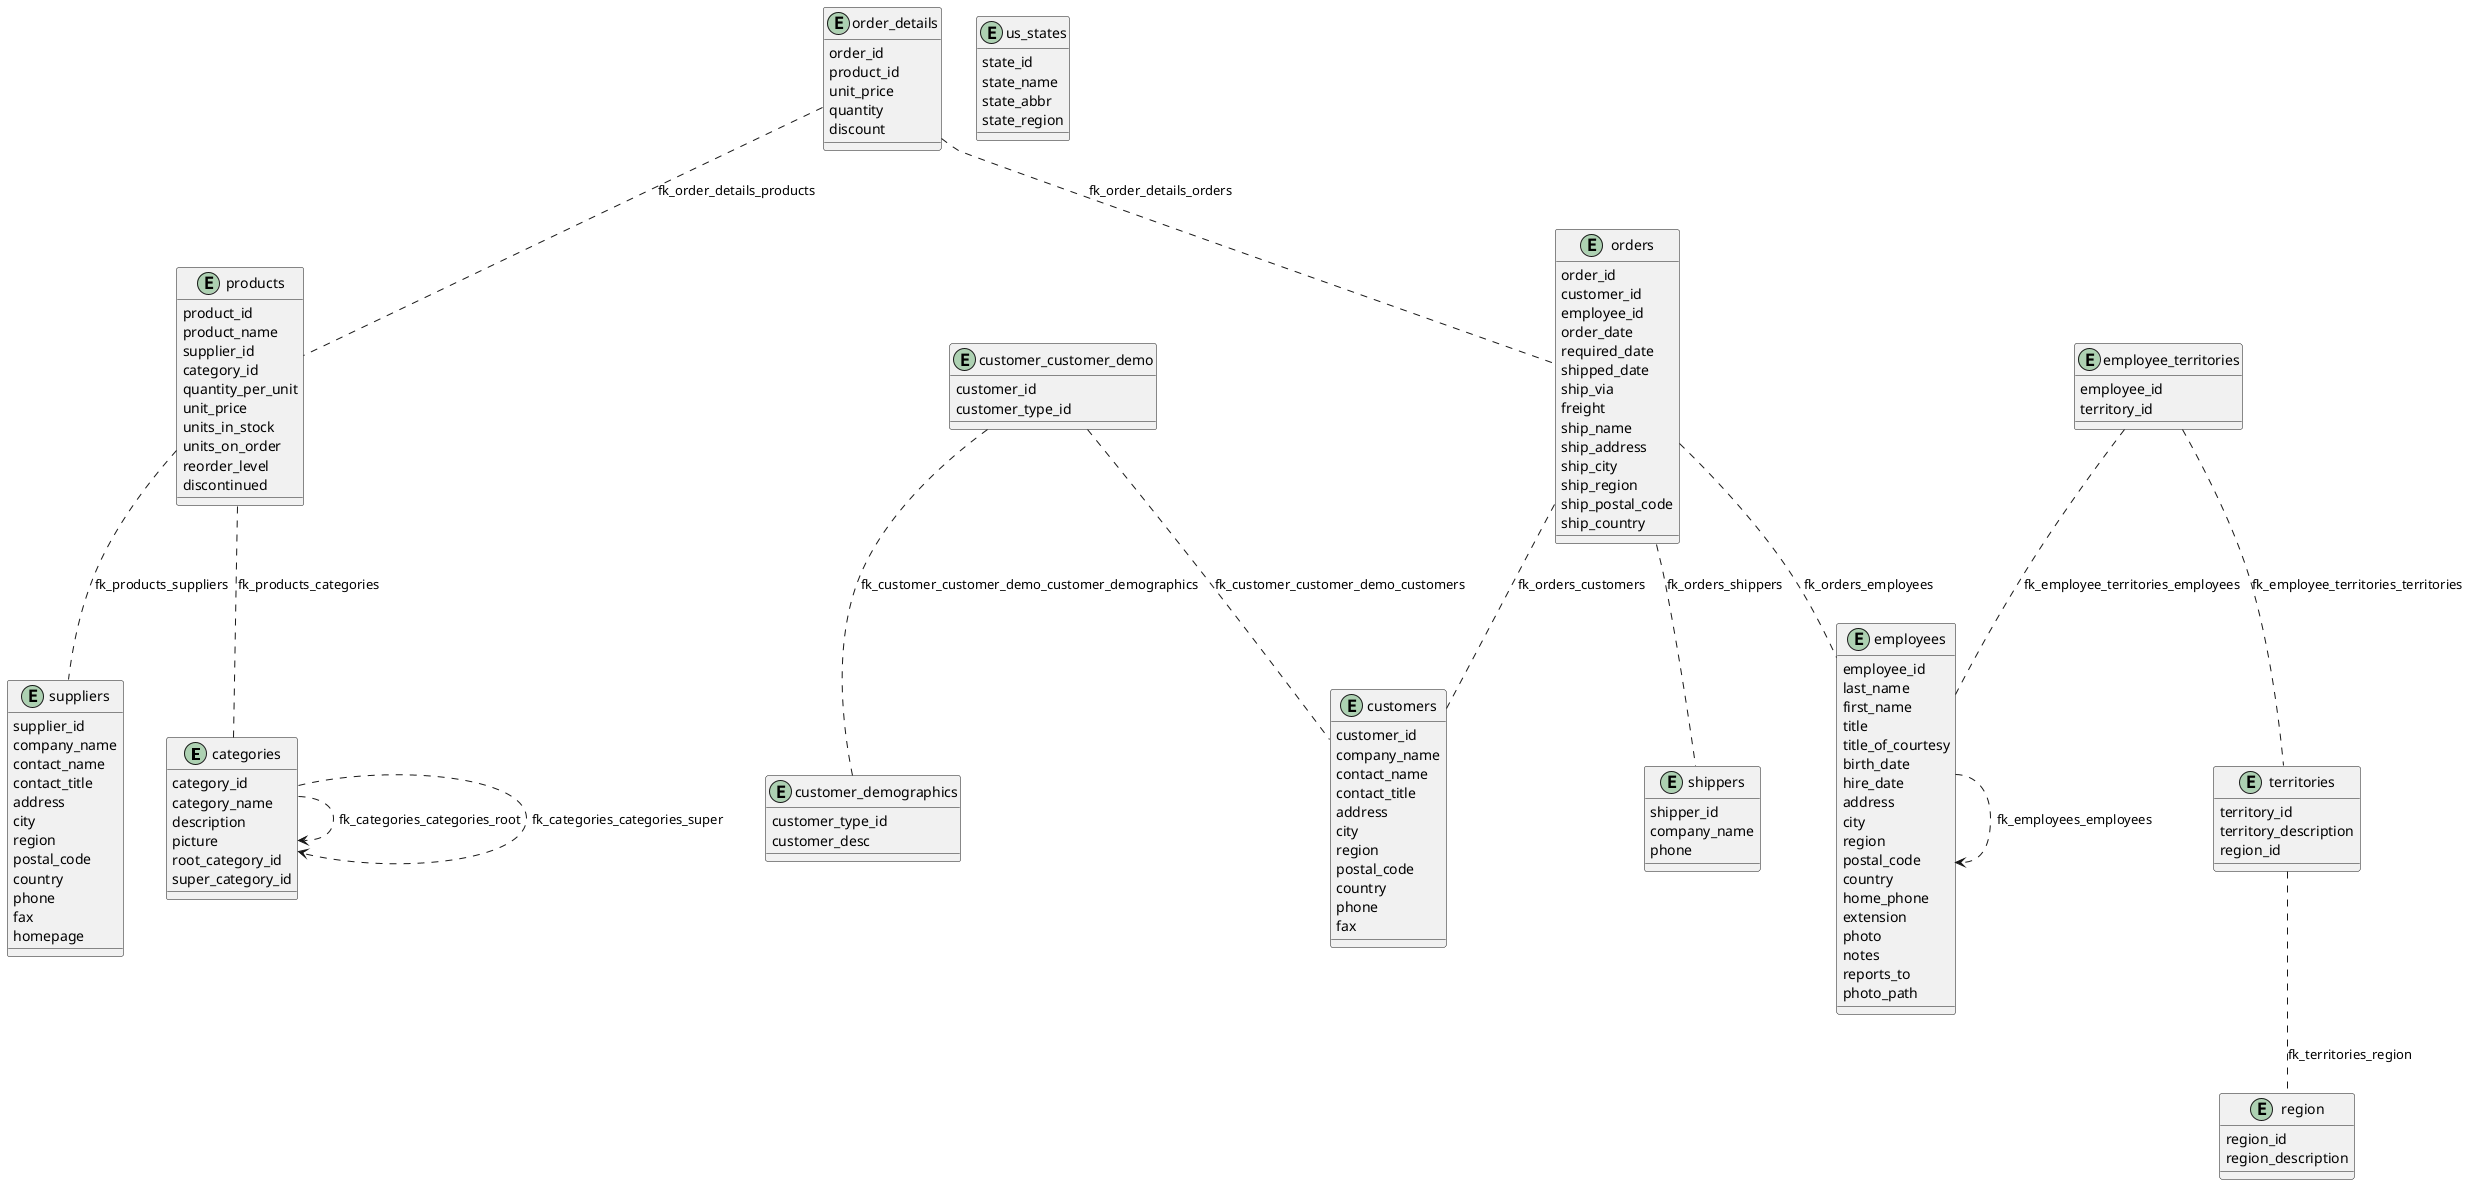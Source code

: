 @startuml
entity  "categories" as categories {
category_id
category_name
description
picture
root_category_id
super_category_id
}
entity  "customers" as customers {
customer_id
company_name
contact_name
contact_title
address
city
region
postal_code
country
phone
fax
}
entity  "customer_customer_demo" as customer_customer_demo {
customer_id
customer_type_id
}
entity  "customer_demographics" as customer_demographics {
customer_type_id
customer_desc
}
entity  "employees" as employees {
employee_id
last_name
first_name
title
title_of_courtesy
birth_date
hire_date
address
city
region
postal_code
country
home_phone
extension
photo
notes
reports_to
photo_path
}
entity  "employee_territories" as employee_territories {
employee_id
territory_id
}
entity  "orders" as orders {
order_id
customer_id
employee_id
order_date
required_date
shipped_date
ship_via
freight
ship_name
ship_address
ship_city
ship_region
ship_postal_code
ship_country
}
entity  "order_details" as order_details {
order_id
product_id
unit_price
quantity
discount
}
entity  "products" as products {
product_id
product_name
supplier_id
category_id
quantity_per_unit
unit_price
units_in_stock
units_on_order
reorder_level
discontinued
}
entity  "region" as region {
region_id
region_description
}
entity  "shippers" as shippers {
shipper_id
company_name
phone
}
entity  "suppliers" as suppliers {
supplier_id
company_name
contact_name
contact_title
address
city
region
postal_code
country
phone
fax
homepage
}
entity  "territories" as territories {
territory_id
territory_description
region_id
}
entity  "us_states" as us_states {
state_id
state_name
state_abbr
state_region
}

categories ..> categories : fk_categories_categories_root

categories ..> categories : fk_categories_categories_super

customer_customer_demo .. customers : fk_customer_customer_demo_customers

customer_customer_demo .. customer_demographics : fk_customer_customer_demo_customer_demographics

employees ..> employees : fk_employees_employees

employee_territories .. employees : fk_employee_territories_employees

employee_territories .. territories : fk_employee_territories_territories

orders .. customers : fk_orders_customers

orders .. employees : fk_orders_employees

orders .. shippers : fk_orders_shippers

order_details .. orders : fk_order_details_orders

order_details .. products : fk_order_details_products

products .. categories : fk_products_categories

products .. suppliers : fk_products_suppliers

territories .. region : fk_territories_region
@enduml
